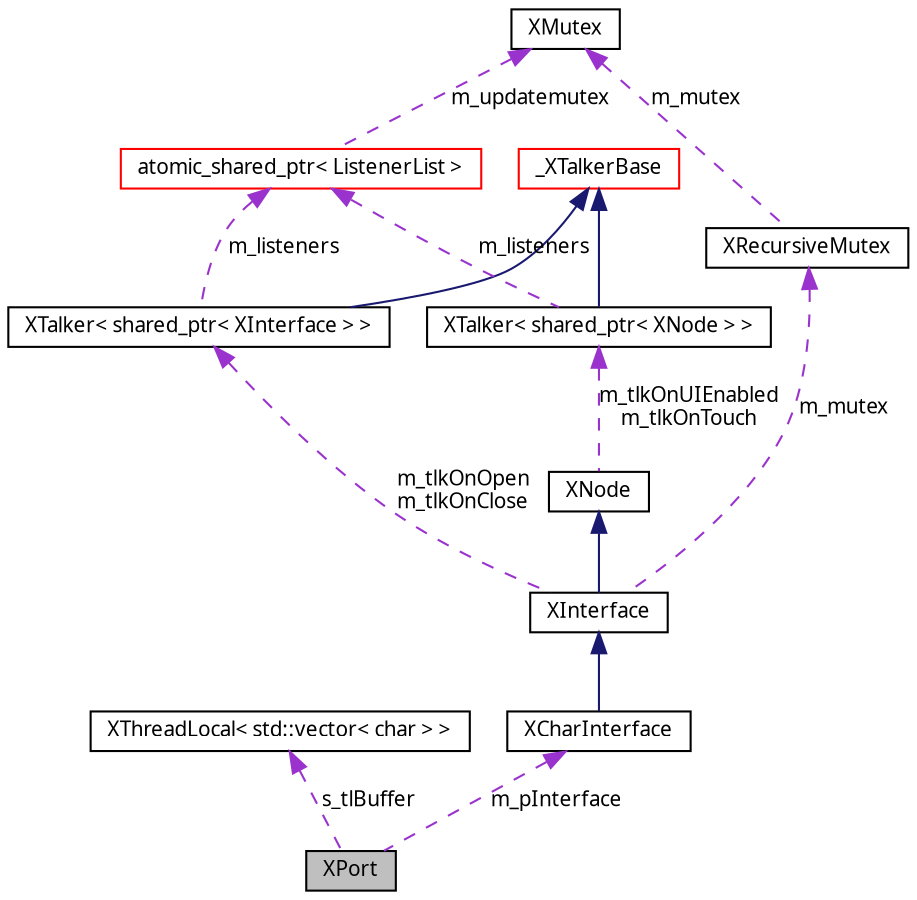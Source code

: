 digraph G
{
  edge [fontname="FreeSans.ttf",fontsize=10,labelfontname="FreeSans.ttf",labelfontsize=10];
  node [fontname="FreeSans.ttf",fontsize=10,shape=record];
  Node1 [label="XPort",height=0.2,width=0.4,color="black", fillcolor="grey75", style="filled" fontcolor="black"];
  Node2 -> Node1 [dir=back,color="darkorchid3",fontsize=10,style="dashed",label="s_tlBuffer",fontname="FreeSans.ttf"];
  Node2 [label="XThreadLocal\< std::vector\< char \> \>",height=0.2,width=0.4,color="black", fillcolor="white", style="filled",URL="$class_x_thread_local.html"];
  Node3 -> Node1 [dir=back,color="darkorchid3",fontsize=10,style="dashed",label="m_pInterface",fontname="FreeSans.ttf"];
  Node3 [label="XCharInterface",height=0.2,width=0.4,color="black", fillcolor="white", style="filled",URL="$class_x_char_interface.html"];
  Node4 -> Node3 [dir=back,color="midnightblue",fontsize=10,style="solid",fontname="FreeSans.ttf"];
  Node4 [label="XInterface",height=0.2,width=0.4,color="black", fillcolor="white", style="filled",URL="$class_x_interface.html"];
  Node5 -> Node4 [dir=back,color="midnightblue",fontsize=10,style="solid",fontname="FreeSans.ttf"];
  Node5 [label="XNode",height=0.2,width=0.4,color="black", fillcolor="white", style="filled",URL="$class_x_node.html"];
  Node6 -> Node5 [dir=back,color="darkorchid3",fontsize=10,style="dashed",label="m_tlkOnUIEnabled\nm_tlkOnTouch",fontname="FreeSans.ttf"];
  Node6 [label="XTalker\< shared_ptr\< XNode \> \>",height=0.2,width=0.4,color="black", fillcolor="white", style="filled",URL="$class_x_talker.html"];
  Node7 -> Node6 [dir=back,color="midnightblue",fontsize=10,style="solid",fontname="FreeSans.ttf"];
  Node7 [label="_XTalkerBase",height=0.2,width=0.4,color="red", fillcolor="white", style="filled",URL="$class___x_talker_base.html"];
  Node8 -> Node6 [dir=back,color="darkorchid3",fontsize=10,style="dashed",label="m_listeners",fontname="FreeSans.ttf"];
  Node8 [label="atomic_shared_ptr\< ListenerList \>",height=0.2,width=0.4,color="red", fillcolor="white", style="filled",URL="$classatomic__shared__ptr.html"];
  Node9 -> Node8 [dir=back,color="darkorchid3",fontsize=10,style="dashed",label="m_updatemutex",fontname="FreeSans.ttf"];
  Node9 [label="XMutex",height=0.2,width=0.4,color="black", fillcolor="white", style="filled",URL="$class_x_mutex.html"];
  Node10 -> Node4 [dir=back,color="darkorchid3",fontsize=10,style="dashed",label="m_tlkOnOpen\nm_tlkOnClose",fontname="FreeSans.ttf"];
  Node10 [label="XTalker\< shared_ptr\< XInterface \> \>",height=0.2,width=0.4,color="black", fillcolor="white", style="filled",URL="$class_x_talker.html"];
  Node7 -> Node10 [dir=back,color="midnightblue",fontsize=10,style="solid",fontname="FreeSans.ttf"];
  Node8 -> Node10 [dir=back,color="darkorchid3",fontsize=10,style="dashed",label="m_listeners",fontname="FreeSans.ttf"];
  Node11 -> Node4 [dir=back,color="darkorchid3",fontsize=10,style="dashed",label="m_mutex",fontname="FreeSans.ttf"];
  Node11 [label="XRecursiveMutex",height=0.2,width=0.4,color="black", fillcolor="white", style="filled",URL="$class_x_recursive_mutex.html"];
  Node9 -> Node11 [dir=back,color="darkorchid3",fontsize=10,style="dashed",label="m_mutex",fontname="FreeSans.ttf"];
}
